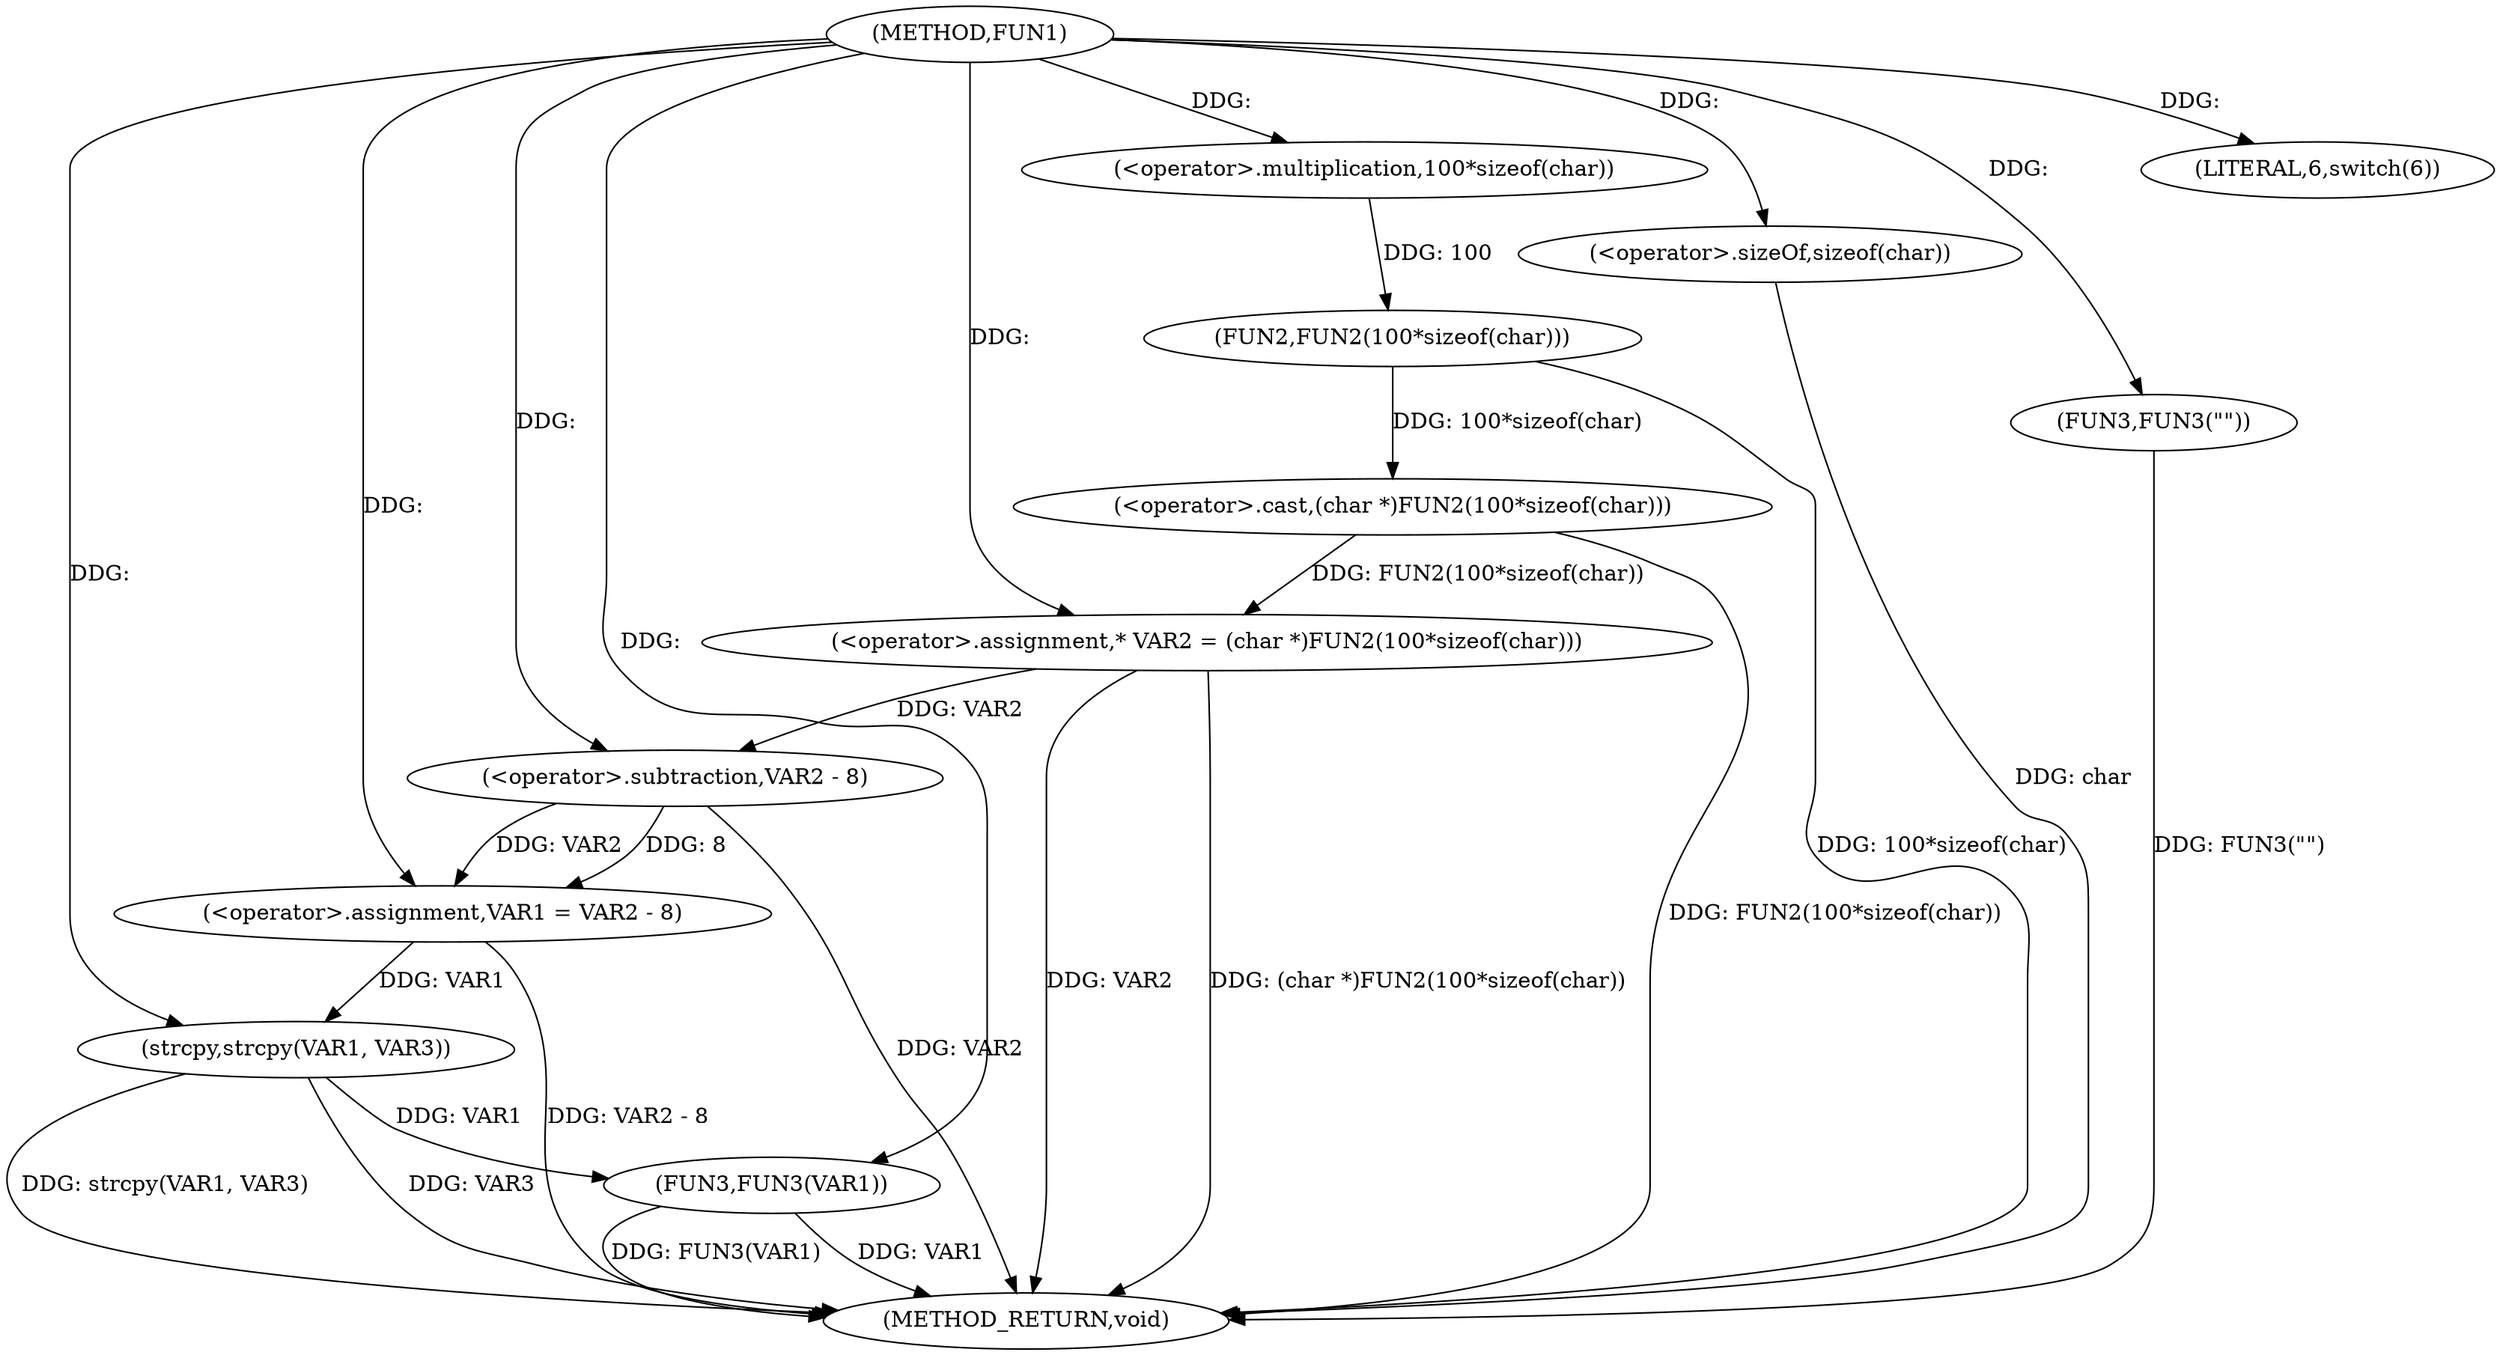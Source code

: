 digraph FUN1 {  
"1000100" [label = "(METHOD,FUN1)" ]
"1000134" [label = "(METHOD_RETURN,void)" ]
"1000104" [label = "(<operator>.assignment,* VAR2 = (char *)FUN2(100*sizeof(char)))" ]
"1000106" [label = "(<operator>.cast,(char *)FUN2(100*sizeof(char)))" ]
"1000108" [label = "(FUN2,FUN2(100*sizeof(char)))" ]
"1000109" [label = "(<operator>.multiplication,100*sizeof(char))" ]
"1000111" [label = "(<operator>.sizeOf,sizeof(char))" ]
"1000114" [label = "(LITERAL,6,switch(6))" ]
"1000117" [label = "(<operator>.assignment,VAR1 = VAR2 - 8)" ]
"1000119" [label = "(<operator>.subtraction,VAR2 - 8)" ]
"1000124" [label = "(FUN3,FUN3(\"\"))" ]
"1000129" [label = "(strcpy,strcpy(VAR1, VAR3))" ]
"1000132" [label = "(FUN3,FUN3(VAR1))" ]
  "1000106" -> "1000134"  [ label = "DDG: FUN2(100*sizeof(char))"] 
  "1000104" -> "1000134"  [ label = "DDG: VAR2"] 
  "1000132" -> "1000134"  [ label = "DDG: FUN3(VAR1)"] 
  "1000129" -> "1000134"  [ label = "DDG: strcpy(VAR1, VAR3)"] 
  "1000119" -> "1000134"  [ label = "DDG: VAR2"] 
  "1000117" -> "1000134"  [ label = "DDG: VAR2 - 8"] 
  "1000132" -> "1000134"  [ label = "DDG: VAR1"] 
  "1000111" -> "1000134"  [ label = "DDG: char"] 
  "1000104" -> "1000134"  [ label = "DDG: (char *)FUN2(100*sizeof(char))"] 
  "1000108" -> "1000134"  [ label = "DDG: 100*sizeof(char)"] 
  "1000129" -> "1000134"  [ label = "DDG: VAR3"] 
  "1000124" -> "1000134"  [ label = "DDG: FUN3(\"\")"] 
  "1000106" -> "1000104"  [ label = "DDG: FUN2(100*sizeof(char))"] 
  "1000100" -> "1000104"  [ label = "DDG: "] 
  "1000108" -> "1000106"  [ label = "DDG: 100*sizeof(char)"] 
  "1000109" -> "1000108"  [ label = "DDG: 100"] 
  "1000100" -> "1000109"  [ label = "DDG: "] 
  "1000100" -> "1000111"  [ label = "DDG: "] 
  "1000100" -> "1000114"  [ label = "DDG: "] 
  "1000119" -> "1000117"  [ label = "DDG: VAR2"] 
  "1000119" -> "1000117"  [ label = "DDG: 8"] 
  "1000100" -> "1000117"  [ label = "DDG: "] 
  "1000104" -> "1000119"  [ label = "DDG: VAR2"] 
  "1000100" -> "1000119"  [ label = "DDG: "] 
  "1000100" -> "1000124"  [ label = "DDG: "] 
  "1000117" -> "1000129"  [ label = "DDG: VAR1"] 
  "1000100" -> "1000129"  [ label = "DDG: "] 
  "1000129" -> "1000132"  [ label = "DDG: VAR1"] 
  "1000100" -> "1000132"  [ label = "DDG: "] 
}
